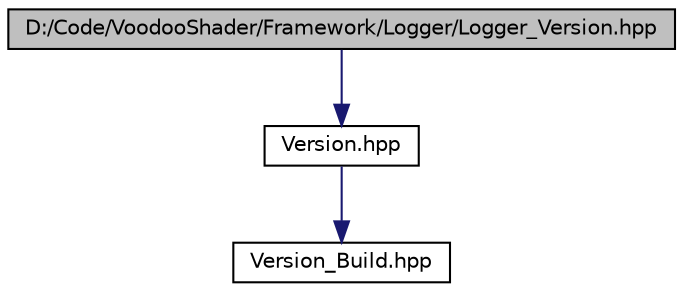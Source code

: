 digraph G
{
  edge [fontname="Helvetica",fontsize="10",labelfontname="Helvetica",labelfontsize="10"];
  node [fontname="Helvetica",fontsize="10",shape=record];
  Node1 [label="D:/Code/VoodooShader/Framework/Logger/Logger_Version.hpp",height=0.2,width=0.4,color="black", fillcolor="grey75", style="filled" fontcolor="black"];
  Node1 -> Node2 [color="midnightblue",fontsize="10",style="solid",fontname="Helvetica"];
  Node2 [label="Version.hpp",height=0.2,width=0.4,color="black", fillcolor="white", style="filled",URL="$_version_8hpp.html"];
  Node2 -> Node3 [color="midnightblue",fontsize="10",style="solid",fontname="Helvetica"];
  Node3 [label="Version_Build.hpp",height=0.2,width=0.4,color="black", fillcolor="white", style="filled",URL="$_version___build_8hpp.html"];
}
